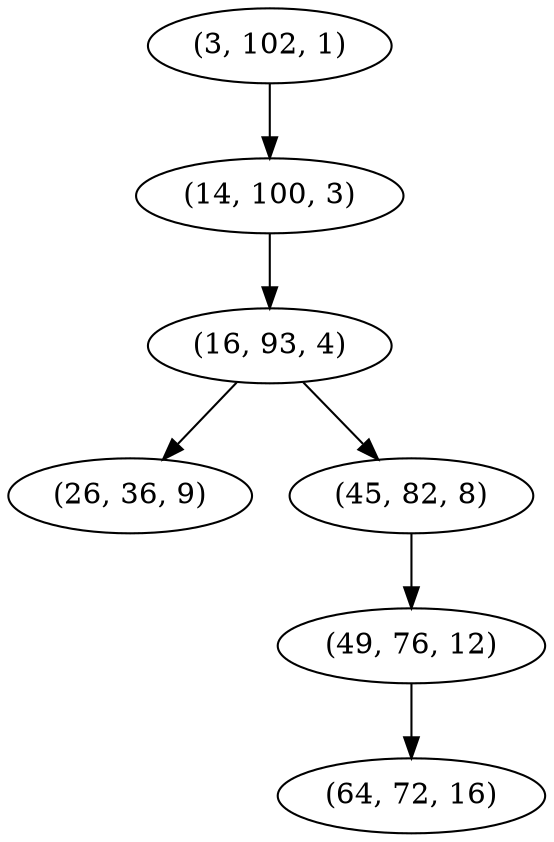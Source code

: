 digraph tree {
    "(3, 102, 1)";
    "(14, 100, 3)";
    "(16, 93, 4)";
    "(26, 36, 9)";
    "(45, 82, 8)";
    "(49, 76, 12)";
    "(64, 72, 16)";
    "(3, 102, 1)" -> "(14, 100, 3)";
    "(14, 100, 3)" -> "(16, 93, 4)";
    "(16, 93, 4)" -> "(26, 36, 9)";
    "(16, 93, 4)" -> "(45, 82, 8)";
    "(45, 82, 8)" -> "(49, 76, 12)";
    "(49, 76, 12)" -> "(64, 72, 16)";
}
